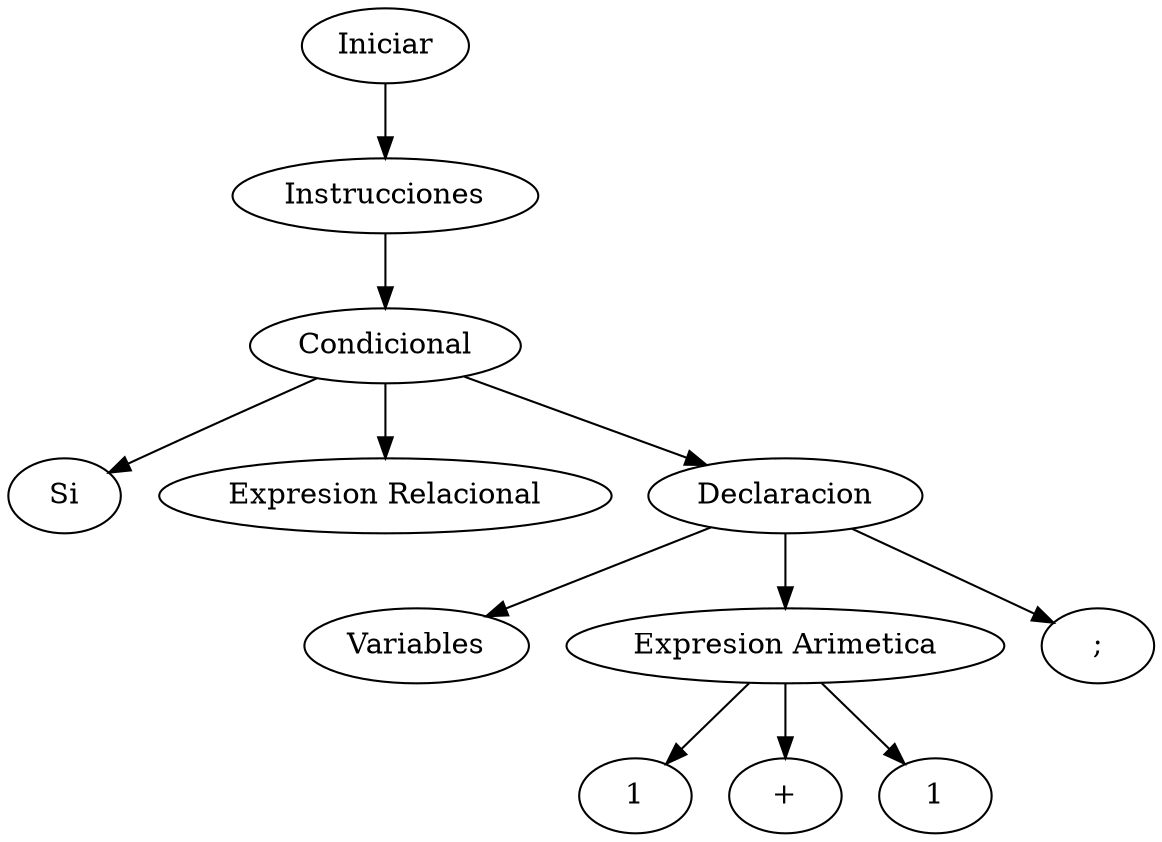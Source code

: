 digraph G{
"node1259744895" [ label = "Iniciar",];
"node551166987" [ label = "Instrucciones",];
"node157948690" [ label = "Condicional",];
"node2026626100" [ label = "Si",];
"node157948690" -> "node2026626100" [ label = "",];
"node47476868" [ label = "Expresion Relacional",];
"node157948690" -> "node47476868" [ label = "",];
"node1944053417" [ label = "Declaracion",];
"node708104523" [ label = "Variables",];
"node1944053417" -> "node708104523" [ label = "",];
"node213418565" [ label = "Expresion Arimetica",];
"node768185094" [ label = "1",];
"node213418565" -> "node768185094" [ label = "",];
"node565166776" [ label = "+",];
"node213418565" -> "node565166776" [ label = "",];
"node765325647" [ label = "1",];
"node213418565" -> "node765325647" [ label = "",];
"node1944053417" -> "node213418565" [ label = "",];
"node1702880275" [ label = ";",];
"node1944053417" -> "node1702880275" [ label = "",];
"node157948690" -> "node1944053417" [ label = "",];
"node551166987" -> "node157948690" [ label = "",];
"node1259744895" -> "node551166987" [ label = "",];
}
